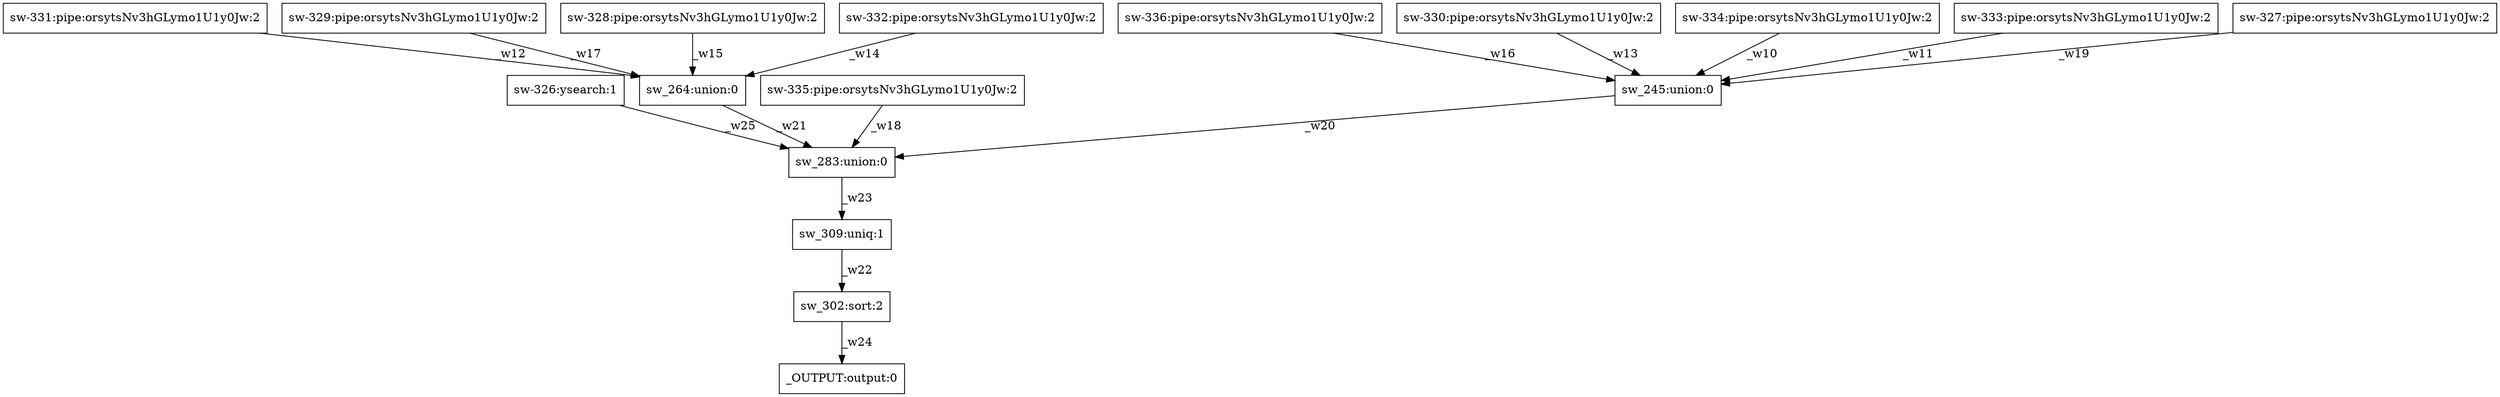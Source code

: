 digraph test1 { node [shape=box] "sw_245" [label="sw_245:union:0"];"_OUTPUT" [label="_OUTPUT:output:0"];"sw-326" [label="sw-326:ysearch:1"];"sw-331" [label="sw-331:pipe:orsytsNv3hGLymo1U1y0Jw:2"];"sw-336" [label="sw-336:pipe:orsytsNv3hGLymo1U1y0Jw:2"];"sw-329" [label="sw-329:pipe:orsytsNv3hGLymo1U1y0Jw:2"];"sw-328" [label="sw-328:pipe:orsytsNv3hGLymo1U1y0Jw:2"];"sw_264" [label="sw_264:union:0"];"sw_309" [label="sw_309:uniq:1"];"sw-330" [label="sw-330:pipe:orsytsNv3hGLymo1U1y0Jw:2"];"sw_283" [label="sw_283:union:0"];"sw-335" [label="sw-335:pipe:orsytsNv3hGLymo1U1y0Jw:2"];"sw-334" [label="sw-334:pipe:orsytsNv3hGLymo1U1y0Jw:2"];"sw_302" [label="sw_302:sort:2"];"sw-333" [label="sw-333:pipe:orsytsNv3hGLymo1U1y0Jw:2"];"sw-332" [label="sw-332:pipe:orsytsNv3hGLymo1U1y0Jw:2"];"sw-327" [label="sw-327:pipe:orsytsNv3hGLymo1U1y0Jw:2"];"sw-334" -> "sw_245" [label="_w10"];"sw-333" -> "sw_245" [label="_w11"];"sw-331" -> "sw_264" [label="_w12"];"sw-330" -> "sw_245" [label="_w13"];"sw-332" -> "sw_264" [label="_w14"];"sw-328" -> "sw_264" [label="_w15"];"sw-336" -> "sw_245" [label="_w16"];"sw-329" -> "sw_264" [label="_w17"];"sw-335" -> "sw_283" [label="_w18"];"sw-327" -> "sw_245" [label="_w19"];"sw_245" -> "sw_283" [label="_w20"];"sw_264" -> "sw_283" [label="_w21"];"sw_309" -> "sw_302" [label="_w22"];"sw_283" -> "sw_309" [label="_w23"];"sw_302" -> "_OUTPUT" [label="_w24"];"sw-326" -> "sw_283" [label="_w25"];}
